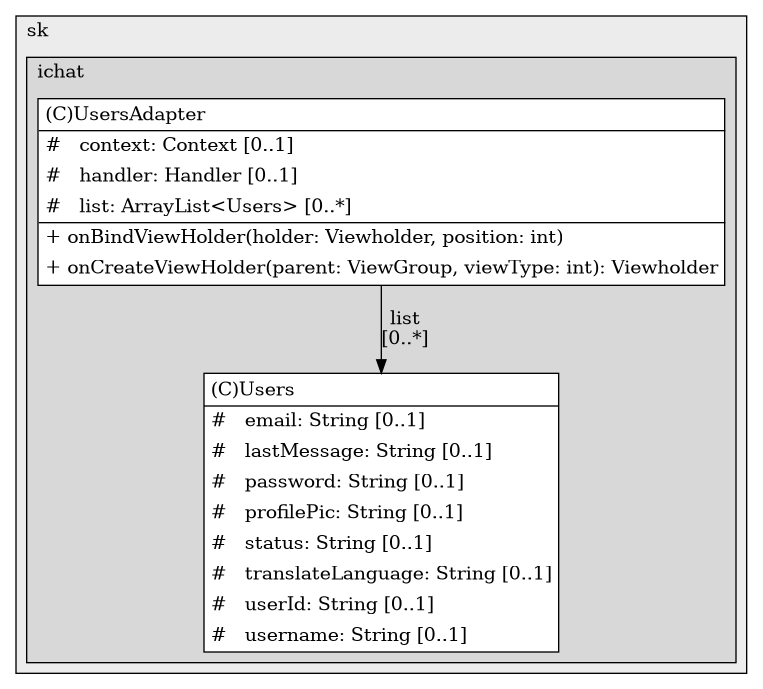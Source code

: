 @startuml

/' diagram meta data start
config=StructureConfiguration;
{
  "projectClassification": {
    "searchMode": "OpenProject", // OpenProject, AllProjects
    "includedProjects": "",
    "pathEndKeywords": "*.impl",
    "isClientPath": "",
    "isClientName": "",
    "isTestPath": "",
    "isTestName": "",
    "isMappingPath": "",
    "isMappingName": "",
    "isDataAccessPath": "",
    "isDataAccessName": "",
    "isDataStructurePath": "",
    "isDataStructureName": "",
    "isInterfaceStructuresPath": "",
    "isInterfaceStructuresName": "",
    "isEntryPointPath": "",
    "isEntryPointName": "",
    "treatFinalFieldsAsMandatory": false
  },
  "graphRestriction": {
    "classPackageExcludeFilter": "",
    "classPackageIncludeFilter": "",
    "classNameExcludeFilter": "",
    "classNameIncludeFilter": "",
    "methodNameExcludeFilter": "",
    "methodNameIncludeFilter": "",
    "removeByInheritance": "", // inheritance/annotation based filtering is done in a second step
    "removeByAnnotation": "",
    "removeByClassPackage": "", // cleanup the graph after inheritance/annotation based filtering is done
    "removeByClassName": "",
    "cutMappings": false,
    "cutEnum": true,
    "cutTests": true,
    "cutClient": true,
    "cutDataAccess": true,
    "cutInterfaceStructures": true,
    "cutDataStructures": true,
    "cutGetterAndSetter": true,
    "cutConstructors": true
  },
  "graphTraversal": {
    "forwardDepth": 3,
    "backwardDepth": 3,
    "classPackageExcludeFilter": "",
    "classPackageIncludeFilter": "",
    "classNameExcludeFilter": "",
    "classNameIncludeFilter": "",
    "methodNameExcludeFilter": "",
    "methodNameIncludeFilter": "",
    "hideMappings": false,
    "hideDataStructures": false,
    "hidePrivateMethods": true,
    "hideInterfaceCalls": true, // indirection: implementation -> interface (is hidden) -> implementation
    "onlyShowApplicationEntryPoints": false, // root node is included
    "useMethodCallsForStructureDiagram": "ForwardOnly" // ForwardOnly, BothDirections, No
  },
  "details": {
    "aggregation": "GroupByClass", // ByClass, GroupByClass, None
    "showClassGenericTypes": true,
    "showMethods": true,
    "showMethodParameterNames": true,
    "showMethodParameterTypes": true,
    "showMethodReturnType": true,
    "showPackageLevels": 2,
    "showDetailedClassStructure": true
  },
  "rootClass": "keerththan.sk.ichat.Adapter.UsersAdapter",
  "extensionCallbackMethod": "" // qualified.class.name#methodName - signature: public static String method(String)
}
diagram meta data end '/



digraph g {
    rankdir="TB"
    splines=polyline
    

'nodes 
subgraph cluster_3672 { 
   	label=sk
	labeljust=l
	fillcolor="#ececec"
	style=filled
   
   subgraph cluster_450301995 { 
   	label=ichat
	labeljust=l
	fillcolor="#d8d8d8"
	style=filled
   
   Users1957476325[
	label=<<TABLE BORDER="1" CELLBORDER="0" CELLPADDING="4" CELLSPACING="0">
<TR><TD ALIGN="LEFT" >(C)Users</TD></TR>
<HR/>
<TR><TD ALIGN="LEFT" >#   email: String [0..1]</TD></TR>
<TR><TD ALIGN="LEFT" >#   lastMessage: String [0..1]</TD></TR>
<TR><TD ALIGN="LEFT" >#   password: String [0..1]</TD></TR>
<TR><TD ALIGN="LEFT" >#   profilePic: String [0..1]</TD></TR>
<TR><TD ALIGN="LEFT" >#   status: String [0..1]</TD></TR>
<TR><TD ALIGN="LEFT" >#   translateLanguage: String [0..1]</TD></TR>
<TR><TD ALIGN="LEFT" >#   userId: String [0..1]</TD></TR>
<TR><TD ALIGN="LEFT" >#   username: String [0..1]</TD></TR>
</TABLE>>
	style=filled
	margin=0
	shape=plaintext
	fillcolor="#FFFFFF"
];

UsersAdapter1365277630[
	label=<<TABLE BORDER="1" CELLBORDER="0" CELLPADDING="4" CELLSPACING="0">
<TR><TD ALIGN="LEFT" >(C)UsersAdapter</TD></TR>
<HR/>
<TR><TD ALIGN="LEFT" >#   context: Context [0..1]</TD></TR>
<TR><TD ALIGN="LEFT" >#   handler: Handler [0..1]</TD></TR>
<TR><TD ALIGN="LEFT" >#   list: ArrayList&lt;Users&gt; [0..*]</TD></TR>
<HR/>
<TR><TD ALIGN="LEFT" >+ onBindViewHolder(holder: Viewholder, position: int)</TD></TR>
<TR><TD ALIGN="LEFT" >+ onCreateViewHolder(parent: ViewGroup, viewType: int): Viewholder</TD></TR>
</TABLE>>
	style=filled
	margin=0
	shape=plaintext
	fillcolor="#FFFFFF"
];
} 
} 

'edges    
UsersAdapter1365277630 -> Users1957476325[label="list
[0..*]"];
    
}
@enduml